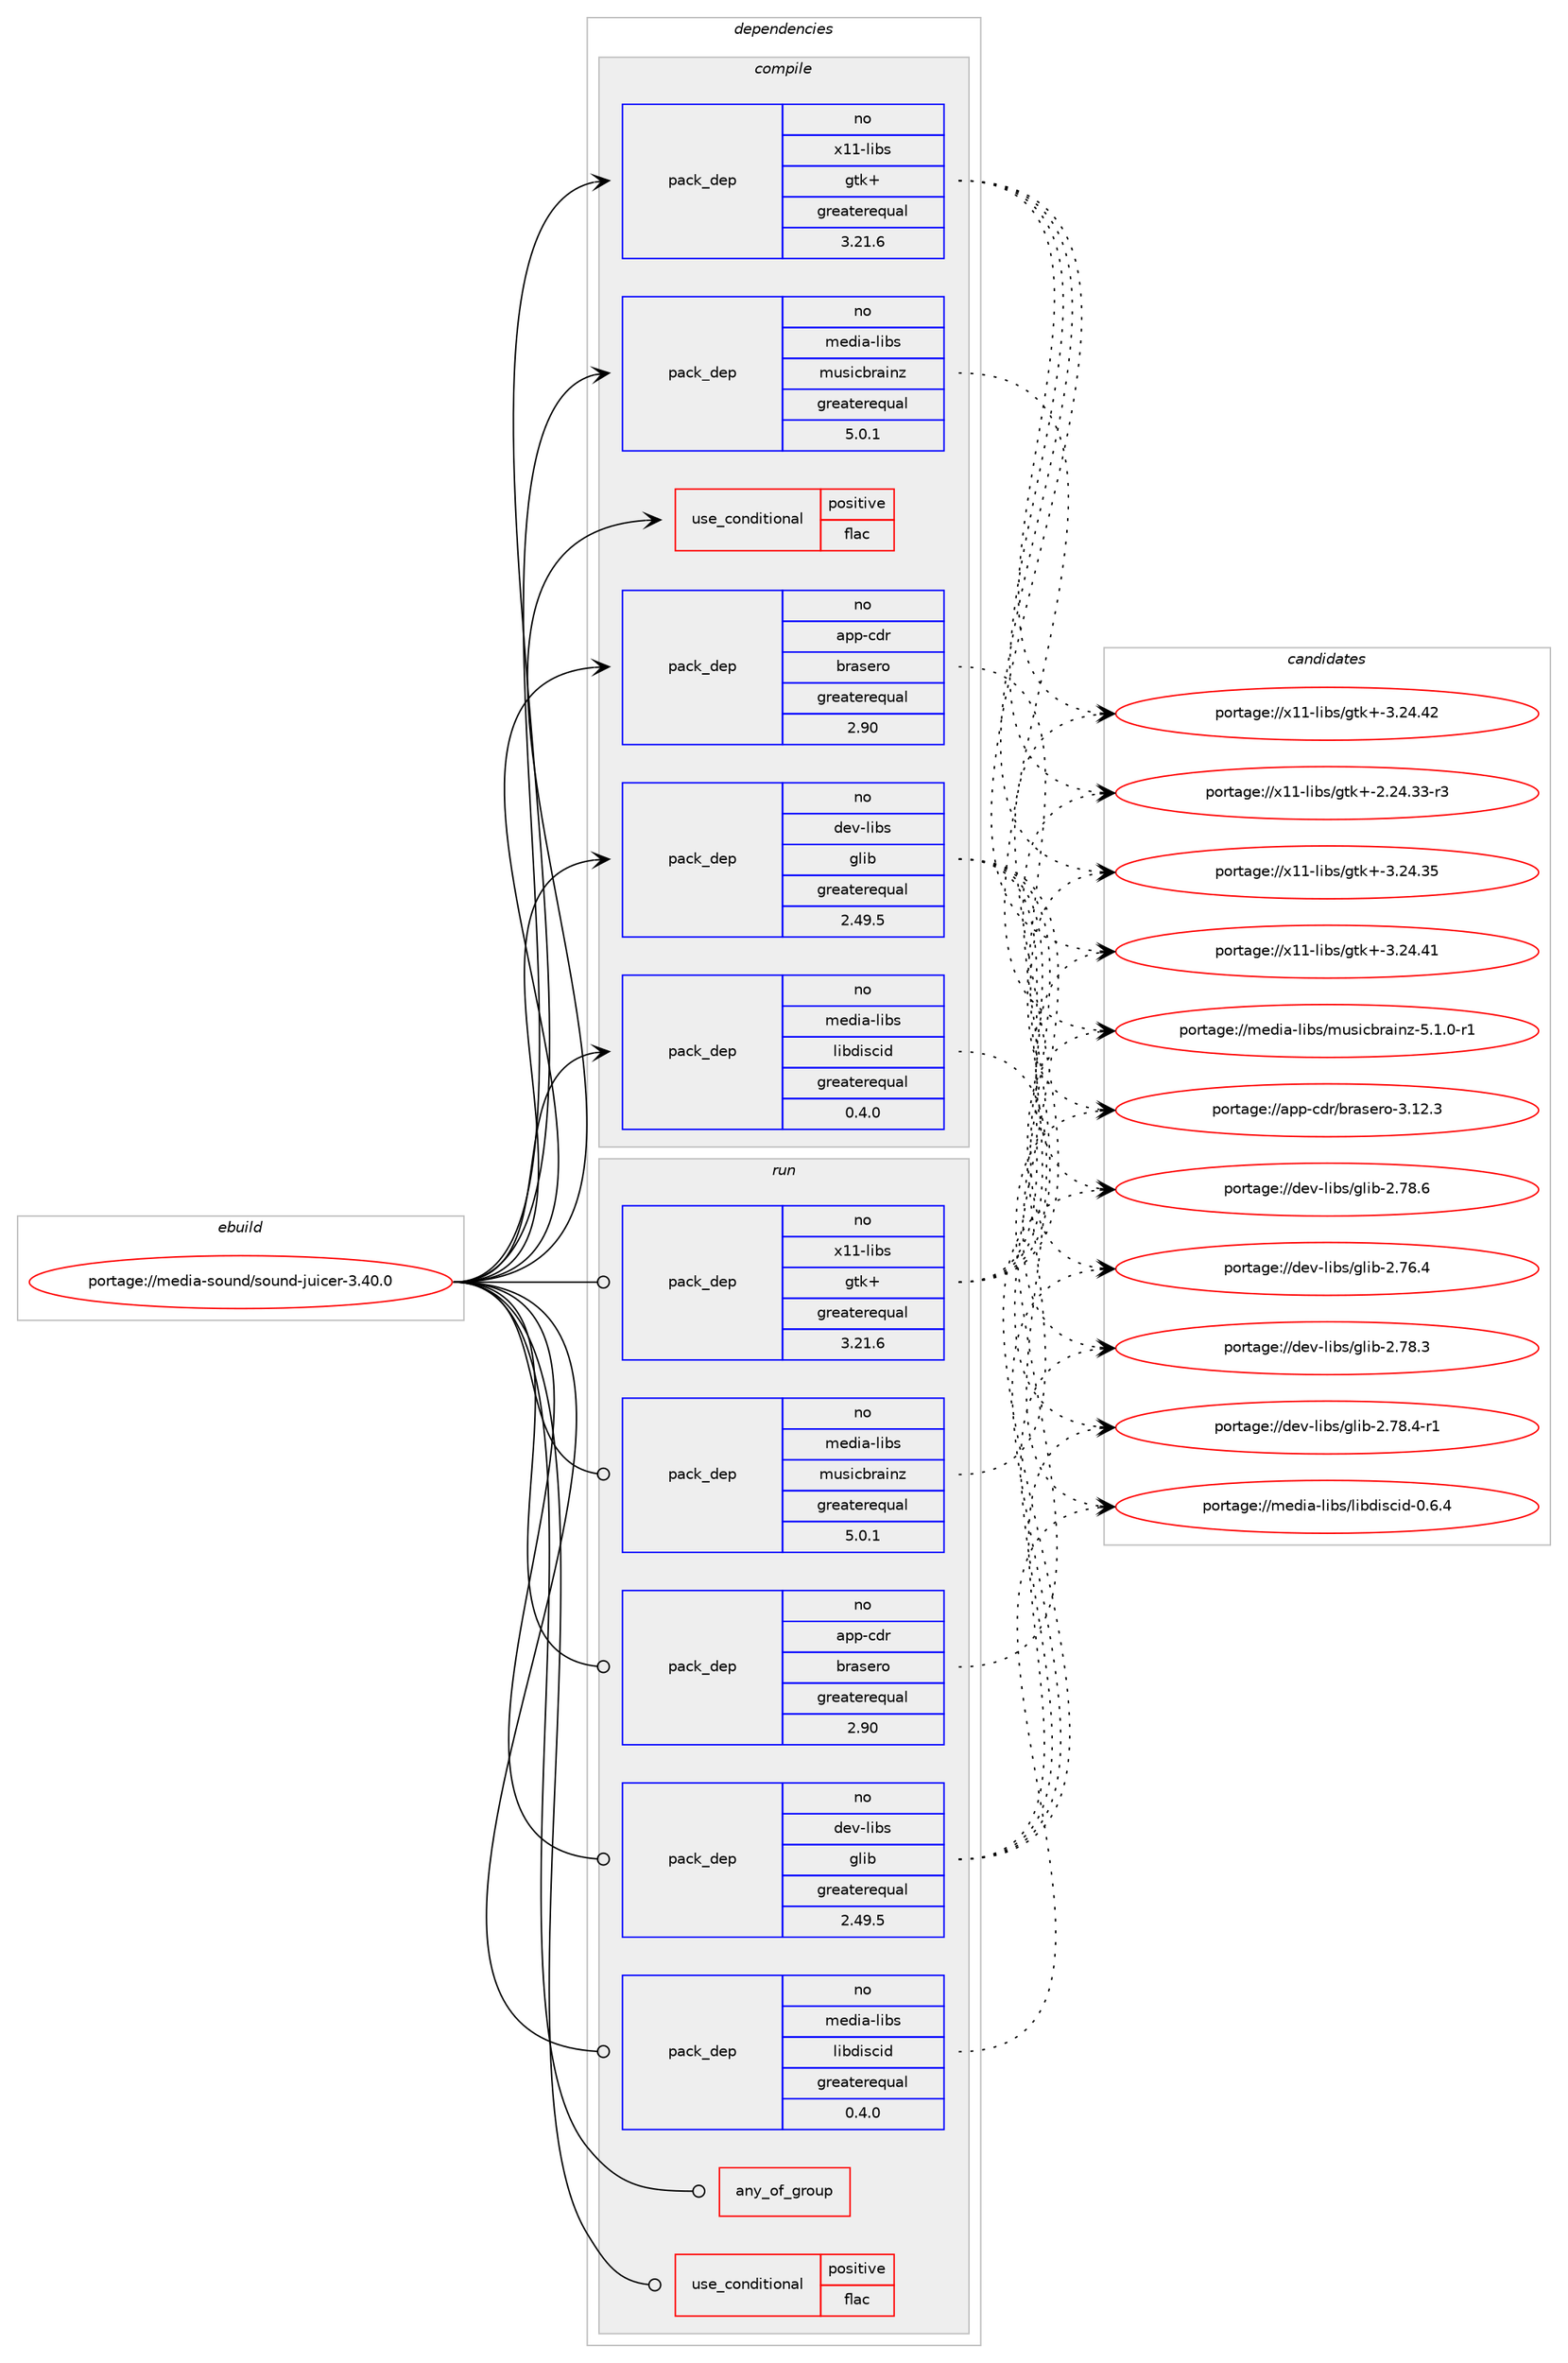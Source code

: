 digraph prolog {

# *************
# Graph options
# *************

newrank=true;
concentrate=true;
compound=true;
graph [rankdir=LR,fontname=Helvetica,fontsize=10,ranksep=1.5];#, ranksep=2.5, nodesep=0.2];
edge  [arrowhead=vee];
node  [fontname=Helvetica,fontsize=10];

# **********
# The ebuild
# **********

subgraph cluster_leftcol {
color=gray;
rank=same;
label=<<i>ebuild</i>>;
id [label="portage://media-sound/sound-juicer-3.40.0", color=red, width=4, href="../media-sound/sound-juicer-3.40.0.svg"];
}

# ****************
# The dependencies
# ****************

subgraph cluster_midcol {
color=gray;
label=<<i>dependencies</i>>;
subgraph cluster_compile {
fillcolor="#eeeeee";
style=filled;
label=<<i>compile</i>>;
subgraph cond79738 {
dependency165629 [label=<<TABLE BORDER="0" CELLBORDER="1" CELLSPACING="0" CELLPADDING="4"><TR><TD ROWSPAN="3" CELLPADDING="10">use_conditional</TD></TR><TR><TD>positive</TD></TR><TR><TD>flac</TD></TR></TABLE>>, shape=none, color=red];
# *** BEGIN UNKNOWN DEPENDENCY TYPE (TODO) ***
# dependency165629 -> package_dependency(portage://media-sound/sound-juicer-3.40.0,install,no,media-plugins,gst-plugins-flac,none,[,,],[slot(1.0)],[])
# *** END UNKNOWN DEPENDENCY TYPE (TODO) ***

}
id:e -> dependency165629:w [weight=20,style="solid",arrowhead="vee"];
subgraph pack83474 {
dependency165630 [label=<<TABLE BORDER="0" CELLBORDER="1" CELLSPACING="0" CELLPADDING="4" WIDTH="220"><TR><TD ROWSPAN="6" CELLPADDING="30">pack_dep</TD></TR><TR><TD WIDTH="110">no</TD></TR><TR><TD>app-cdr</TD></TR><TR><TD>brasero</TD></TR><TR><TD>greaterequal</TD></TR><TR><TD>2.90</TD></TR></TABLE>>, shape=none, color=blue];
}
id:e -> dependency165630:w [weight=20,style="solid",arrowhead="vee"];
# *** BEGIN UNKNOWN DEPENDENCY TYPE (TODO) ***
# id -> package_dependency(portage://media-sound/sound-juicer-3.40.0,install,no,app-text,iso-codes,none,[,,],[],[])
# *** END UNKNOWN DEPENDENCY TYPE (TODO) ***

subgraph pack83475 {
dependency165631 [label=<<TABLE BORDER="0" CELLBORDER="1" CELLSPACING="0" CELLPADDING="4" WIDTH="220"><TR><TD ROWSPAN="6" CELLPADDING="30">pack_dep</TD></TR><TR><TD WIDTH="110">no</TD></TR><TR><TD>dev-libs</TD></TR><TR><TD>glib</TD></TR><TR><TD>greaterequal</TD></TR><TR><TD>2.49.5</TD></TR></TABLE>>, shape=none, color=blue];
}
id:e -> dependency165631:w [weight=20,style="solid",arrowhead="vee"];
# *** BEGIN UNKNOWN DEPENDENCY TYPE (TODO) ***
# id -> package_dependency(portage://media-sound/sound-juicer-3.40.0,install,no,gnome-base,gsettings-desktop-schemas,none,[,,],[],[])
# *** END UNKNOWN DEPENDENCY TYPE (TODO) ***

# *** BEGIN UNKNOWN DEPENDENCY TYPE (TODO) ***
# id -> package_dependency(portage://media-sound/sound-juicer-3.40.0,install,no,media-libs,gst-plugins-base,none,[,,],[slot(1.0)],[use(optenable(vorbis),none)])
# *** END UNKNOWN DEPENDENCY TYPE (TODO) ***

# *** BEGIN UNKNOWN DEPENDENCY TYPE (TODO) ***
# id -> package_dependency(portage://media-sound/sound-juicer-3.40.0,install,no,media-libs,gstreamer,none,[,,],[slot(1.0)],[])
# *** END UNKNOWN DEPENDENCY TYPE (TODO) ***

# *** BEGIN UNKNOWN DEPENDENCY TYPE (TODO) ***
# id -> package_dependency(portage://media-sound/sound-juicer-3.40.0,install,no,media-libs,libcanberra,none,[,,],[],[use(enable(gtk3),none)])
# *** END UNKNOWN DEPENDENCY TYPE (TODO) ***

subgraph pack83476 {
dependency165632 [label=<<TABLE BORDER="0" CELLBORDER="1" CELLSPACING="0" CELLPADDING="4" WIDTH="220"><TR><TD ROWSPAN="6" CELLPADDING="30">pack_dep</TD></TR><TR><TD WIDTH="110">no</TD></TR><TR><TD>media-libs</TD></TR><TR><TD>libdiscid</TD></TR><TR><TD>greaterequal</TD></TR><TR><TD>0.4.0</TD></TR></TABLE>>, shape=none, color=blue];
}
id:e -> dependency165632:w [weight=20,style="solid",arrowhead="vee"];
subgraph pack83477 {
dependency165633 [label=<<TABLE BORDER="0" CELLBORDER="1" CELLSPACING="0" CELLPADDING="4" WIDTH="220"><TR><TD ROWSPAN="6" CELLPADDING="30">pack_dep</TD></TR><TR><TD WIDTH="110">no</TD></TR><TR><TD>media-libs</TD></TR><TR><TD>musicbrainz</TD></TR><TR><TD>greaterequal</TD></TR><TR><TD>5.0.1</TD></TR></TABLE>>, shape=none, color=blue];
}
id:e -> dependency165633:w [weight=20,style="solid",arrowhead="vee"];
# *** BEGIN UNKNOWN DEPENDENCY TYPE (TODO) ***
# id -> package_dependency(portage://media-sound/sound-juicer-3.40.0,install,no,sys-apps,dbus,none,[,,],[],[])
# *** END UNKNOWN DEPENDENCY TYPE (TODO) ***

subgraph pack83478 {
dependency165634 [label=<<TABLE BORDER="0" CELLBORDER="1" CELLSPACING="0" CELLPADDING="4" WIDTH="220"><TR><TD ROWSPAN="6" CELLPADDING="30">pack_dep</TD></TR><TR><TD WIDTH="110">no</TD></TR><TR><TD>x11-libs</TD></TR><TR><TD>gtk+</TD></TR><TR><TD>greaterequal</TD></TR><TR><TD>3.21.6</TD></TR></TABLE>>, shape=none, color=blue];
}
id:e -> dependency165634:w [weight=20,style="solid",arrowhead="vee"];
}
subgraph cluster_compileandrun {
fillcolor="#eeeeee";
style=filled;
label=<<i>compile and run</i>>;
}
subgraph cluster_run {
fillcolor="#eeeeee";
style=filled;
label=<<i>run</i>>;
subgraph any2253 {
dependency165635 [label=<<TABLE BORDER="0" CELLBORDER="1" CELLSPACING="0" CELLPADDING="4"><TR><TD CELLPADDING="10">any_of_group</TD></TR></TABLE>>, shape=none, color=red];# *** BEGIN UNKNOWN DEPENDENCY TYPE (TODO) ***
# dependency165635 -> package_dependency(portage://media-sound/sound-juicer-3.40.0,run,no,media-plugins,gst-plugins-cdparanoia,none,[,,],[slot(1.0)],[])
# *** END UNKNOWN DEPENDENCY TYPE (TODO) ***

# *** BEGIN UNKNOWN DEPENDENCY TYPE (TODO) ***
# dependency165635 -> package_dependency(portage://media-sound/sound-juicer-3.40.0,run,no,media-plugins,gst-plugins-cdio,none,[,,],[slot(1.0)],[])
# *** END UNKNOWN DEPENDENCY TYPE (TODO) ***

}
id:e -> dependency165635:w [weight=20,style="solid",arrowhead="odot"];
subgraph cond79739 {
dependency165636 [label=<<TABLE BORDER="0" CELLBORDER="1" CELLSPACING="0" CELLPADDING="4"><TR><TD ROWSPAN="3" CELLPADDING="10">use_conditional</TD></TR><TR><TD>positive</TD></TR><TR><TD>flac</TD></TR></TABLE>>, shape=none, color=red];
# *** BEGIN UNKNOWN DEPENDENCY TYPE (TODO) ***
# dependency165636 -> package_dependency(portage://media-sound/sound-juicer-3.40.0,run,no,media-plugins,gst-plugins-flac,none,[,,],[slot(1.0)],[])
# *** END UNKNOWN DEPENDENCY TYPE (TODO) ***

}
id:e -> dependency165636:w [weight=20,style="solid",arrowhead="odot"];
subgraph pack83479 {
dependency165637 [label=<<TABLE BORDER="0" CELLBORDER="1" CELLSPACING="0" CELLPADDING="4" WIDTH="220"><TR><TD ROWSPAN="6" CELLPADDING="30">pack_dep</TD></TR><TR><TD WIDTH="110">no</TD></TR><TR><TD>app-cdr</TD></TR><TR><TD>brasero</TD></TR><TR><TD>greaterequal</TD></TR><TR><TD>2.90</TD></TR></TABLE>>, shape=none, color=blue];
}
id:e -> dependency165637:w [weight=20,style="solid",arrowhead="odot"];
# *** BEGIN UNKNOWN DEPENDENCY TYPE (TODO) ***
# id -> package_dependency(portage://media-sound/sound-juicer-3.40.0,run,no,app-text,iso-codes,none,[,,],[],[])
# *** END UNKNOWN DEPENDENCY TYPE (TODO) ***

subgraph pack83480 {
dependency165638 [label=<<TABLE BORDER="0" CELLBORDER="1" CELLSPACING="0" CELLPADDING="4" WIDTH="220"><TR><TD ROWSPAN="6" CELLPADDING="30">pack_dep</TD></TR><TR><TD WIDTH="110">no</TD></TR><TR><TD>dev-libs</TD></TR><TR><TD>glib</TD></TR><TR><TD>greaterequal</TD></TR><TR><TD>2.49.5</TD></TR></TABLE>>, shape=none, color=blue];
}
id:e -> dependency165638:w [weight=20,style="solid",arrowhead="odot"];
# *** BEGIN UNKNOWN DEPENDENCY TYPE (TODO) ***
# id -> package_dependency(portage://media-sound/sound-juicer-3.40.0,run,no,gnome-base,gsettings-desktop-schemas,none,[,,],[],[])
# *** END UNKNOWN DEPENDENCY TYPE (TODO) ***

# *** BEGIN UNKNOWN DEPENDENCY TYPE (TODO) ***
# id -> package_dependency(portage://media-sound/sound-juicer-3.40.0,run,no,gnome-base,gvfs,none,[,,],[],[use(enable(cdda),none),use(enable(udev),none)])
# *** END UNKNOWN DEPENDENCY TYPE (TODO) ***

# *** BEGIN UNKNOWN DEPENDENCY TYPE (TODO) ***
# id -> package_dependency(portage://media-sound/sound-juicer-3.40.0,run,no,media-libs,gst-plugins-base,none,[,,],[slot(1.0)],[use(optenable(vorbis),none)])
# *** END UNKNOWN DEPENDENCY TYPE (TODO) ***

# *** BEGIN UNKNOWN DEPENDENCY TYPE (TODO) ***
# id -> package_dependency(portage://media-sound/sound-juicer-3.40.0,run,no,media-libs,gstreamer,none,[,,],[slot(1.0)],[])
# *** END UNKNOWN DEPENDENCY TYPE (TODO) ***

# *** BEGIN UNKNOWN DEPENDENCY TYPE (TODO) ***
# id -> package_dependency(portage://media-sound/sound-juicer-3.40.0,run,no,media-libs,libcanberra,none,[,,],[],[use(enable(gtk3),none)])
# *** END UNKNOWN DEPENDENCY TYPE (TODO) ***

subgraph pack83481 {
dependency165639 [label=<<TABLE BORDER="0" CELLBORDER="1" CELLSPACING="0" CELLPADDING="4" WIDTH="220"><TR><TD ROWSPAN="6" CELLPADDING="30">pack_dep</TD></TR><TR><TD WIDTH="110">no</TD></TR><TR><TD>media-libs</TD></TR><TR><TD>libdiscid</TD></TR><TR><TD>greaterequal</TD></TR><TR><TD>0.4.0</TD></TR></TABLE>>, shape=none, color=blue];
}
id:e -> dependency165639:w [weight=20,style="solid",arrowhead="odot"];
subgraph pack83482 {
dependency165640 [label=<<TABLE BORDER="0" CELLBORDER="1" CELLSPACING="0" CELLPADDING="4" WIDTH="220"><TR><TD ROWSPAN="6" CELLPADDING="30">pack_dep</TD></TR><TR><TD WIDTH="110">no</TD></TR><TR><TD>media-libs</TD></TR><TR><TD>musicbrainz</TD></TR><TR><TD>greaterequal</TD></TR><TR><TD>5.0.1</TD></TR></TABLE>>, shape=none, color=blue];
}
id:e -> dependency165640:w [weight=20,style="solid",arrowhead="odot"];
# *** BEGIN UNKNOWN DEPENDENCY TYPE (TODO) ***
# id -> package_dependency(portage://media-sound/sound-juicer-3.40.0,run,no,media-plugins,gst-plugins-meta,none,[,,],[slot(1.0)],[])
# *** END UNKNOWN DEPENDENCY TYPE (TODO) ***

# *** BEGIN UNKNOWN DEPENDENCY TYPE (TODO) ***
# id -> package_dependency(portage://media-sound/sound-juicer-3.40.0,run,no,sys-apps,dbus,none,[,,],[],[])
# *** END UNKNOWN DEPENDENCY TYPE (TODO) ***

subgraph pack83483 {
dependency165641 [label=<<TABLE BORDER="0" CELLBORDER="1" CELLSPACING="0" CELLPADDING="4" WIDTH="220"><TR><TD ROWSPAN="6" CELLPADDING="30">pack_dep</TD></TR><TR><TD WIDTH="110">no</TD></TR><TR><TD>x11-libs</TD></TR><TR><TD>gtk+</TD></TR><TR><TD>greaterequal</TD></TR><TR><TD>3.21.6</TD></TR></TABLE>>, shape=none, color=blue];
}
id:e -> dependency165641:w [weight=20,style="solid",arrowhead="odot"];
}
}

# **************
# The candidates
# **************

subgraph cluster_choices {
rank=same;
color=gray;
label=<<i>candidates</i>>;

subgraph choice83474 {
color=black;
nodesep=1;
choice97112112459910011447981149711510111411145514649504651 [label="portage://app-cdr/brasero-3.12.3", color=red, width=4,href="../app-cdr/brasero-3.12.3.svg"];
dependency165630:e -> choice97112112459910011447981149711510111411145514649504651:w [style=dotted,weight="100"];
}
subgraph choice83475 {
color=black;
nodesep=1;
choice1001011184510810598115471031081059845504655544652 [label="portage://dev-libs/glib-2.76.4", color=red, width=4,href="../dev-libs/glib-2.76.4.svg"];
choice1001011184510810598115471031081059845504655564651 [label="portage://dev-libs/glib-2.78.3", color=red, width=4,href="../dev-libs/glib-2.78.3.svg"];
choice10010111845108105981154710310810598455046555646524511449 [label="portage://dev-libs/glib-2.78.4-r1", color=red, width=4,href="../dev-libs/glib-2.78.4-r1.svg"];
choice1001011184510810598115471031081059845504655564654 [label="portage://dev-libs/glib-2.78.6", color=red, width=4,href="../dev-libs/glib-2.78.6.svg"];
dependency165631:e -> choice1001011184510810598115471031081059845504655544652:w [style=dotted,weight="100"];
dependency165631:e -> choice1001011184510810598115471031081059845504655564651:w [style=dotted,weight="100"];
dependency165631:e -> choice10010111845108105981154710310810598455046555646524511449:w [style=dotted,weight="100"];
dependency165631:e -> choice1001011184510810598115471031081059845504655564654:w [style=dotted,weight="100"];
}
subgraph choice83476 {
color=black;
nodesep=1;
choice109101100105974510810598115471081059810010511599105100454846544652 [label="portage://media-libs/libdiscid-0.6.4", color=red, width=4,href="../media-libs/libdiscid-0.6.4.svg"];
dependency165632:e -> choice109101100105974510810598115471081059810010511599105100454846544652:w [style=dotted,weight="100"];
}
subgraph choice83477 {
color=black;
nodesep=1;
choice109101100105974510810598115471091171151059998114971051101224553464946484511449 [label="portage://media-libs/musicbrainz-5.1.0-r1", color=red, width=4,href="../media-libs/musicbrainz-5.1.0-r1.svg"];
dependency165633:e -> choice109101100105974510810598115471091171151059998114971051101224553464946484511449:w [style=dotted,weight="100"];
}
subgraph choice83478 {
color=black;
nodesep=1;
choice12049494510810598115471031161074345504650524651514511451 [label="portage://x11-libs/gtk+-2.24.33-r3", color=red, width=4,href="../x11-libs/gtk+-2.24.33-r3.svg"];
choice1204949451081059811547103116107434551465052465153 [label="portage://x11-libs/gtk+-3.24.35", color=red, width=4,href="../x11-libs/gtk+-3.24.35.svg"];
choice1204949451081059811547103116107434551465052465249 [label="portage://x11-libs/gtk+-3.24.41", color=red, width=4,href="../x11-libs/gtk+-3.24.41.svg"];
choice1204949451081059811547103116107434551465052465250 [label="portage://x11-libs/gtk+-3.24.42", color=red, width=4,href="../x11-libs/gtk+-3.24.42.svg"];
dependency165634:e -> choice12049494510810598115471031161074345504650524651514511451:w [style=dotted,weight="100"];
dependency165634:e -> choice1204949451081059811547103116107434551465052465153:w [style=dotted,weight="100"];
dependency165634:e -> choice1204949451081059811547103116107434551465052465249:w [style=dotted,weight="100"];
dependency165634:e -> choice1204949451081059811547103116107434551465052465250:w [style=dotted,weight="100"];
}
subgraph choice83479 {
color=black;
nodesep=1;
choice97112112459910011447981149711510111411145514649504651 [label="portage://app-cdr/brasero-3.12.3", color=red, width=4,href="../app-cdr/brasero-3.12.3.svg"];
dependency165637:e -> choice97112112459910011447981149711510111411145514649504651:w [style=dotted,weight="100"];
}
subgraph choice83480 {
color=black;
nodesep=1;
choice1001011184510810598115471031081059845504655544652 [label="portage://dev-libs/glib-2.76.4", color=red, width=4,href="../dev-libs/glib-2.76.4.svg"];
choice1001011184510810598115471031081059845504655564651 [label="portage://dev-libs/glib-2.78.3", color=red, width=4,href="../dev-libs/glib-2.78.3.svg"];
choice10010111845108105981154710310810598455046555646524511449 [label="portage://dev-libs/glib-2.78.4-r1", color=red, width=4,href="../dev-libs/glib-2.78.4-r1.svg"];
choice1001011184510810598115471031081059845504655564654 [label="portage://dev-libs/glib-2.78.6", color=red, width=4,href="../dev-libs/glib-2.78.6.svg"];
dependency165638:e -> choice1001011184510810598115471031081059845504655544652:w [style=dotted,weight="100"];
dependency165638:e -> choice1001011184510810598115471031081059845504655564651:w [style=dotted,weight="100"];
dependency165638:e -> choice10010111845108105981154710310810598455046555646524511449:w [style=dotted,weight="100"];
dependency165638:e -> choice1001011184510810598115471031081059845504655564654:w [style=dotted,weight="100"];
}
subgraph choice83481 {
color=black;
nodesep=1;
choice109101100105974510810598115471081059810010511599105100454846544652 [label="portage://media-libs/libdiscid-0.6.4", color=red, width=4,href="../media-libs/libdiscid-0.6.4.svg"];
dependency165639:e -> choice109101100105974510810598115471081059810010511599105100454846544652:w [style=dotted,weight="100"];
}
subgraph choice83482 {
color=black;
nodesep=1;
choice109101100105974510810598115471091171151059998114971051101224553464946484511449 [label="portage://media-libs/musicbrainz-5.1.0-r1", color=red, width=4,href="../media-libs/musicbrainz-5.1.0-r1.svg"];
dependency165640:e -> choice109101100105974510810598115471091171151059998114971051101224553464946484511449:w [style=dotted,weight="100"];
}
subgraph choice83483 {
color=black;
nodesep=1;
choice12049494510810598115471031161074345504650524651514511451 [label="portage://x11-libs/gtk+-2.24.33-r3", color=red, width=4,href="../x11-libs/gtk+-2.24.33-r3.svg"];
choice1204949451081059811547103116107434551465052465153 [label="portage://x11-libs/gtk+-3.24.35", color=red, width=4,href="../x11-libs/gtk+-3.24.35.svg"];
choice1204949451081059811547103116107434551465052465249 [label="portage://x11-libs/gtk+-3.24.41", color=red, width=4,href="../x11-libs/gtk+-3.24.41.svg"];
choice1204949451081059811547103116107434551465052465250 [label="portage://x11-libs/gtk+-3.24.42", color=red, width=4,href="../x11-libs/gtk+-3.24.42.svg"];
dependency165641:e -> choice12049494510810598115471031161074345504650524651514511451:w [style=dotted,weight="100"];
dependency165641:e -> choice1204949451081059811547103116107434551465052465153:w [style=dotted,weight="100"];
dependency165641:e -> choice1204949451081059811547103116107434551465052465249:w [style=dotted,weight="100"];
dependency165641:e -> choice1204949451081059811547103116107434551465052465250:w [style=dotted,weight="100"];
}
}

}
